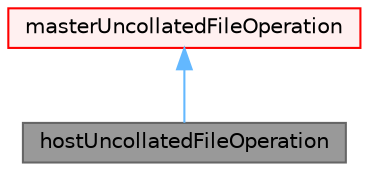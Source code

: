 digraph "hostUncollatedFileOperation"
{
 // LATEX_PDF_SIZE
  bgcolor="transparent";
  edge [fontname=Helvetica,fontsize=10,labelfontname=Helvetica,labelfontsize=10];
  node [fontname=Helvetica,fontsize=10,shape=box,height=0.2,width=0.4];
  Node1 [id="Node000001",label="hostUncollatedFileOperation",height=0.2,width=0.4,color="gray40", fillcolor="grey60", style="filled", fontcolor="black",tooltip="Version of masterUncollated with host-based IO ranks."];
  Node2 -> Node1 [id="edge1_Node000001_Node000002",dir="back",color="steelblue1",style="solid",tooltip=" "];
  Node2 [id="Node000002",label="masterUncollatedFileOperation",height=0.2,width=0.4,color="red", fillcolor="#FFF0F0", style="filled",URL="$classFoam_1_1fileOperations_1_1masterUncollatedFileOperation.html",tooltip="fileOperations that performs all file operations on the master processor. Requires the calls to be pa..."];
}
